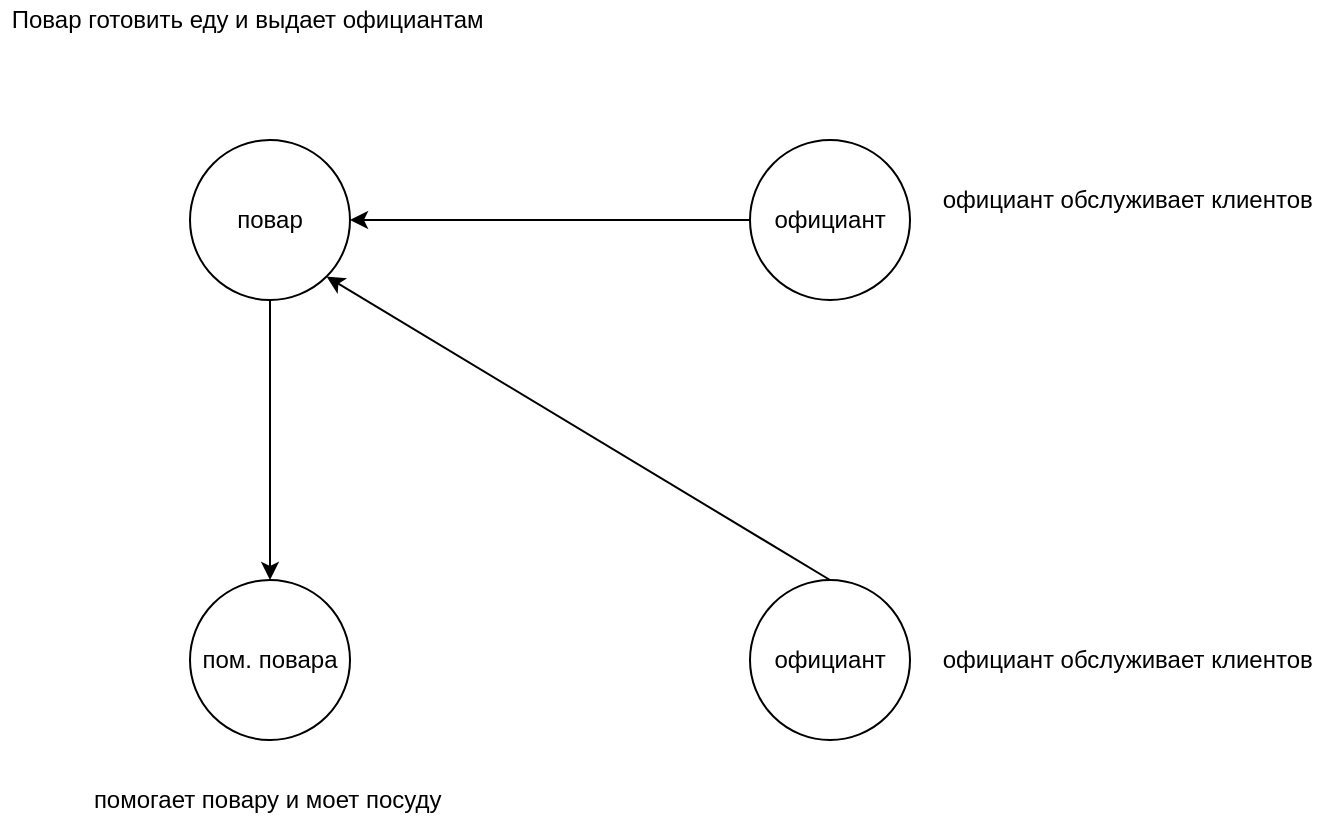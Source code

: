 <mxfile version="13.10.4" type="github">
  <diagram id="C5RBs43oDa-KdzZeNtuy" name="Page-1">
    <mxGraphModel dx="1094" dy="687" grid="1" gridSize="10" guides="1" tooltips="1" connect="1" arrows="1" fold="1" page="1" pageScale="1" pageWidth="827" pageHeight="1169" math="0" shadow="0">
      <root>
        <mxCell id="WIyWlLk6GJQsqaUBKTNV-0" />
        <mxCell id="WIyWlLk6GJQsqaUBKTNV-1" parent="WIyWlLk6GJQsqaUBKTNV-0" />
        <mxCell id="aw5jR27id8St01-3wU27-0" value="повар" style="ellipse;whiteSpace=wrap;html=1;aspect=fixed;" vertex="1" parent="WIyWlLk6GJQsqaUBKTNV-1">
          <mxGeometry x="140" y="240" width="80" height="80" as="geometry" />
        </mxCell>
        <mxCell id="aw5jR27id8St01-3wU27-7" style="edgeStyle=orthogonalEdgeStyle;rounded=0;orthogonalLoop=1;jettySize=auto;html=1;entryX=1;entryY=0.5;entryDx=0;entryDy=0;" edge="1" parent="WIyWlLk6GJQsqaUBKTNV-1" source="aw5jR27id8St01-3wU27-1" target="aw5jR27id8St01-3wU27-0">
          <mxGeometry relative="1" as="geometry">
            <mxPoint x="380" y="360" as="targetPoint" />
            <mxPoint x="370" y="340" as="sourcePoint" />
          </mxGeometry>
        </mxCell>
        <mxCell id="aw5jR27id8St01-3wU27-1" value="официант" style="ellipse;whiteSpace=wrap;html=1;aspect=fixed;" vertex="1" parent="WIyWlLk6GJQsqaUBKTNV-1">
          <mxGeometry x="420" y="240" width="80" height="80" as="geometry" />
        </mxCell>
        <mxCell id="aw5jR27id8St01-3wU27-2" value="пом. повара" style="ellipse;whiteSpace=wrap;html=1;aspect=fixed;" vertex="1" parent="WIyWlLk6GJQsqaUBKTNV-1">
          <mxGeometry x="140" y="460" width="80" height="80" as="geometry" />
        </mxCell>
        <mxCell id="aw5jR27id8St01-3wU27-3" value="официант" style="ellipse;whiteSpace=wrap;html=1;aspect=fixed;" vertex="1" parent="WIyWlLk6GJQsqaUBKTNV-1">
          <mxGeometry x="420" y="460" width="80" height="80" as="geometry" />
        </mxCell>
        <mxCell id="aw5jR27id8St01-3wU27-5" value="" style="endArrow=classic;html=1;exitX=0.5;exitY=1;exitDx=0;exitDy=0;entryX=0.5;entryY=0;entryDx=0;entryDy=0;" edge="1" parent="WIyWlLk6GJQsqaUBKTNV-1" source="aw5jR27id8St01-3wU27-0" target="aw5jR27id8St01-3wU27-2">
          <mxGeometry width="50" height="50" relative="1" as="geometry">
            <mxPoint x="380" y="460" as="sourcePoint" />
            <mxPoint x="140" y="450" as="targetPoint" />
          </mxGeometry>
        </mxCell>
        <mxCell id="aw5jR27id8St01-3wU27-6" value="" style="endArrow=classic;html=1;exitX=0.5;exitY=0;exitDx=0;exitDy=0;entryX=1;entryY=1;entryDx=0;entryDy=0;" edge="1" parent="WIyWlLk6GJQsqaUBKTNV-1" source="aw5jR27id8St01-3wU27-3" target="aw5jR27id8St01-3wU27-0">
          <mxGeometry width="50" height="50" relative="1" as="geometry">
            <mxPoint x="380" y="460" as="sourcePoint" />
            <mxPoint x="430" y="410" as="targetPoint" />
          </mxGeometry>
        </mxCell>
        <mxCell id="aw5jR27id8St01-3wU27-8" value="официант обслуживает клиентов&amp;nbsp;" style="text;html=1;align=center;verticalAlign=middle;resizable=0;points=[];autosize=1;" vertex="1" parent="WIyWlLk6GJQsqaUBKTNV-1">
          <mxGeometry x="510" y="260" width="200" height="20" as="geometry" />
        </mxCell>
        <mxCell id="aw5jR27id8St01-3wU27-9" value="официант обслуживает клиентов&amp;nbsp;" style="text;html=1;align=center;verticalAlign=middle;resizable=0;points=[];autosize=1;" vertex="1" parent="WIyWlLk6GJQsqaUBKTNV-1">
          <mxGeometry x="510" y="490" width="200" height="20" as="geometry" />
        </mxCell>
        <mxCell id="aw5jR27id8St01-3wU27-10" value="Повар готовить еду и выдает официантам&amp;nbsp;" style="text;html=1;align=center;verticalAlign=middle;resizable=0;points=[];autosize=1;" vertex="1" parent="WIyWlLk6GJQsqaUBKTNV-1">
          <mxGeometry x="45" y="170" width="250" height="20" as="geometry" />
        </mxCell>
        <mxCell id="aw5jR27id8St01-3wU27-11" value="помогает повару и моет посуду&amp;nbsp;" style="text;html=1;align=center;verticalAlign=middle;resizable=0;points=[];autosize=1;" vertex="1" parent="WIyWlLk6GJQsqaUBKTNV-1">
          <mxGeometry x="85" y="560" width="190" height="20" as="geometry" />
        </mxCell>
      </root>
    </mxGraphModel>
  </diagram>
</mxfile>
